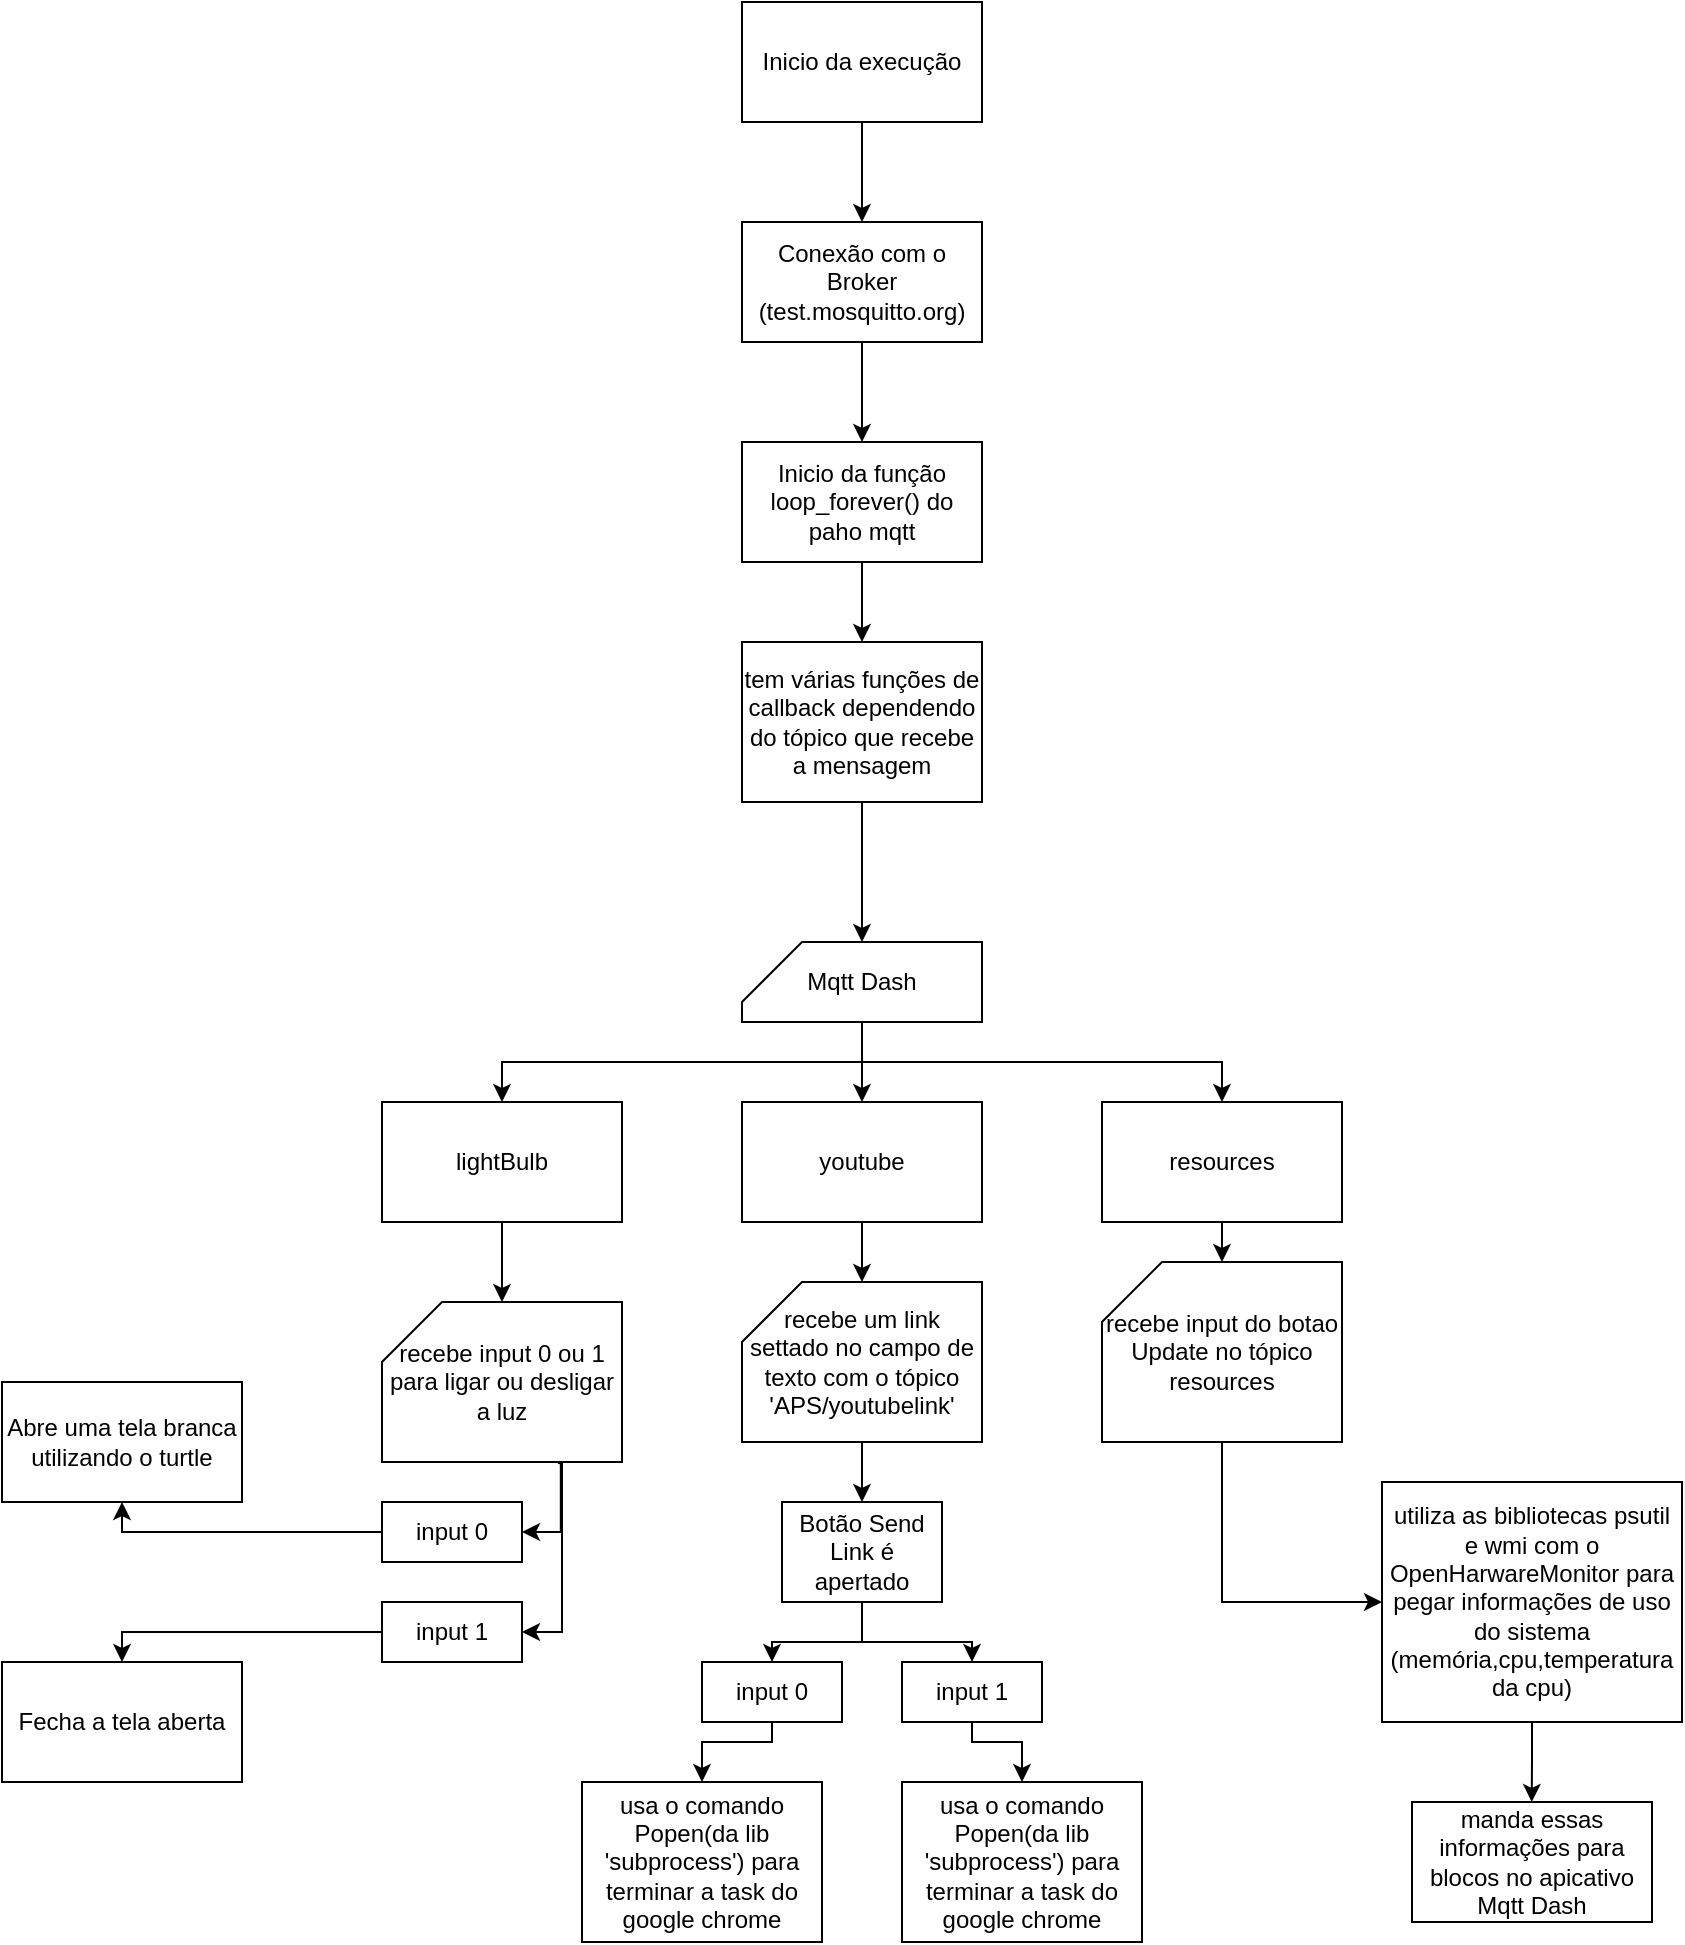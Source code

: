 <mxfile version="18.0.5" type="device"><diagram id="HLTwmTW7KIkRdoJWGmmc" name="Page-1"><mxGraphModel dx="1422" dy="762" grid="1" gridSize="10" guides="1" tooltips="1" connect="1" arrows="1" fold="1" page="1" pageScale="1" pageWidth="900" pageHeight="1600" math="0" shadow="0"><root><mxCell id="0"/><mxCell id="1" parent="0"/><mxCell id="8qLHhnftCTUOjdls5wk6-4" style="edgeStyle=orthogonalEdgeStyle;rounded=0;orthogonalLoop=1;jettySize=auto;html=1;exitX=0.5;exitY=1;exitDx=0;exitDy=0;entryX=0.5;entryY=0;entryDx=0;entryDy=0;" edge="1" parent="1" source="8qLHhnftCTUOjdls5wk6-1" target="8qLHhnftCTUOjdls5wk6-2"><mxGeometry relative="1" as="geometry"/></mxCell><mxCell id="8qLHhnftCTUOjdls5wk6-1" value="Inicio da execução" style="rounded=0;whiteSpace=wrap;html=1;" vertex="1" parent="1"><mxGeometry x="400" width="120" height="60" as="geometry"/></mxCell><mxCell id="8qLHhnftCTUOjdls5wk6-5" style="edgeStyle=orthogonalEdgeStyle;rounded=0;orthogonalLoop=1;jettySize=auto;html=1;exitX=0.5;exitY=1;exitDx=0;exitDy=0;entryX=0.5;entryY=0;entryDx=0;entryDy=0;" edge="1" parent="1" source="8qLHhnftCTUOjdls5wk6-2" target="8qLHhnftCTUOjdls5wk6-3"><mxGeometry relative="1" as="geometry"/></mxCell><mxCell id="8qLHhnftCTUOjdls5wk6-2" value="Conexão com o Broker&lt;br&gt;(test.mosquitto.org)" style="rounded=0;whiteSpace=wrap;html=1;" vertex="1" parent="1"><mxGeometry x="400" y="110" width="120" height="60" as="geometry"/></mxCell><mxCell id="8qLHhnftCTUOjdls5wk6-8" style="edgeStyle=orthogonalEdgeStyle;rounded=0;orthogonalLoop=1;jettySize=auto;html=1;exitX=0.5;exitY=1;exitDx=0;exitDy=0;entryX=0.5;entryY=0;entryDx=0;entryDy=0;" edge="1" parent="1" source="8qLHhnftCTUOjdls5wk6-3" target="8qLHhnftCTUOjdls5wk6-6"><mxGeometry relative="1" as="geometry"/></mxCell><mxCell id="8qLHhnftCTUOjdls5wk6-3" value="Inicio da função loop_forever() do paho mqtt" style="rounded=0;whiteSpace=wrap;html=1;" vertex="1" parent="1"><mxGeometry x="400" y="220" width="120" height="60" as="geometry"/></mxCell><mxCell id="8qLHhnftCTUOjdls5wk6-13" style="edgeStyle=orthogonalEdgeStyle;rounded=0;orthogonalLoop=1;jettySize=auto;html=1;exitX=0.5;exitY=1;exitDx=0;exitDy=0;entryX=0.5;entryY=0;entryDx=0;entryDy=0;entryPerimeter=0;" edge="1" parent="1" source="8qLHhnftCTUOjdls5wk6-6" target="8qLHhnftCTUOjdls5wk6-12"><mxGeometry relative="1" as="geometry"/></mxCell><mxCell id="8qLHhnftCTUOjdls5wk6-6" value="tem várias funções de callback dependendo do tópico que recebe a mensagem&lt;br&gt;" style="rounded=0;whiteSpace=wrap;html=1;" vertex="1" parent="1"><mxGeometry x="400" y="320" width="120" height="80" as="geometry"/></mxCell><mxCell id="8qLHhnftCTUOjdls5wk6-18" style="edgeStyle=orthogonalEdgeStyle;rounded=0;orthogonalLoop=1;jettySize=auto;html=1;exitX=0.5;exitY=1;exitDx=0;exitDy=0;exitPerimeter=0;entryX=0.5;entryY=0;entryDx=0;entryDy=0;" edge="1" parent="1" source="8qLHhnftCTUOjdls5wk6-12" target="8qLHhnftCTUOjdls5wk6-17"><mxGeometry relative="1" as="geometry"/></mxCell><mxCell id="8qLHhnftCTUOjdls5wk6-19" style="edgeStyle=orthogonalEdgeStyle;rounded=0;orthogonalLoop=1;jettySize=auto;html=1;exitX=0.5;exitY=1;exitDx=0;exitDy=0;exitPerimeter=0;entryX=0.5;entryY=0;entryDx=0;entryDy=0;" edge="1" parent="1" source="8qLHhnftCTUOjdls5wk6-12" target="8qLHhnftCTUOjdls5wk6-16"><mxGeometry relative="1" as="geometry"/></mxCell><mxCell id="8qLHhnftCTUOjdls5wk6-20" style="edgeStyle=orthogonalEdgeStyle;rounded=0;orthogonalLoop=1;jettySize=auto;html=1;exitX=0.5;exitY=1;exitDx=0;exitDy=0;exitPerimeter=0;entryX=0.5;entryY=0;entryDx=0;entryDy=0;" edge="1" parent="1" source="8qLHhnftCTUOjdls5wk6-12" target="8qLHhnftCTUOjdls5wk6-15"><mxGeometry relative="1" as="geometry"/></mxCell><mxCell id="8qLHhnftCTUOjdls5wk6-12" value="Mqtt Dash" style="shape=card;whiteSpace=wrap;html=1;" vertex="1" parent="1"><mxGeometry x="400" y="470" width="120" height="40" as="geometry"/></mxCell><mxCell id="8qLHhnftCTUOjdls5wk6-48" style="edgeStyle=orthogonalEdgeStyle;rounded=0;orthogonalLoop=1;jettySize=auto;html=1;exitX=0.5;exitY=1;exitDx=0;exitDy=0;entryX=0.5;entryY=0;entryDx=0;entryDy=0;entryPerimeter=0;" edge="1" parent="1" source="8qLHhnftCTUOjdls5wk6-15" target="8qLHhnftCTUOjdls5wk6-47"><mxGeometry relative="1" as="geometry"/></mxCell><mxCell id="8qLHhnftCTUOjdls5wk6-15" value="resources" style="rounded=0;whiteSpace=wrap;html=1;" vertex="1" parent="1"><mxGeometry x="580" y="550" width="120" height="60" as="geometry"/></mxCell><mxCell id="8qLHhnftCTUOjdls5wk6-32" style="edgeStyle=orthogonalEdgeStyle;rounded=0;orthogonalLoop=1;jettySize=auto;html=1;exitX=0.5;exitY=1;exitDx=0;exitDy=0;entryX=0.5;entryY=0;entryDx=0;entryDy=0;entryPerimeter=0;" edge="1" parent="1" source="8qLHhnftCTUOjdls5wk6-16" target="8qLHhnftCTUOjdls5wk6-31"><mxGeometry relative="1" as="geometry"/></mxCell><mxCell id="8qLHhnftCTUOjdls5wk6-16" value="youtube" style="rounded=0;whiteSpace=wrap;html=1;" vertex="1" parent="1"><mxGeometry x="400" y="550" width="120" height="60" as="geometry"/></mxCell><mxCell id="8qLHhnftCTUOjdls5wk6-22" style="edgeStyle=orthogonalEdgeStyle;rounded=0;orthogonalLoop=1;jettySize=auto;html=1;exitX=0.5;exitY=1;exitDx=0;exitDy=0;entryX=0.5;entryY=0;entryDx=0;entryDy=0;entryPerimeter=0;" edge="1" parent="1" source="8qLHhnftCTUOjdls5wk6-17" target="8qLHhnftCTUOjdls5wk6-21"><mxGeometry relative="1" as="geometry"/></mxCell><mxCell id="8qLHhnftCTUOjdls5wk6-17" value="lightBulb" style="rounded=0;whiteSpace=wrap;html=1;" vertex="1" parent="1"><mxGeometry x="220" y="550" width="120" height="60" as="geometry"/></mxCell><mxCell id="8qLHhnftCTUOjdls5wk6-25" style="edgeStyle=orthogonalEdgeStyle;rounded=0;orthogonalLoop=1;jettySize=auto;html=1;exitX=0.745;exitY=1.007;exitDx=0;exitDy=0;exitPerimeter=0;entryX=1;entryY=0.5;entryDx=0;entryDy=0;" edge="1" parent="1" source="8qLHhnftCTUOjdls5wk6-21" target="8qLHhnftCTUOjdls5wk6-24"><mxGeometry relative="1" as="geometry"><Array as="points"><mxPoint x="309" y="765"/></Array></mxGeometry></mxCell><mxCell id="8qLHhnftCTUOjdls5wk6-26" style="edgeStyle=orthogonalEdgeStyle;rounded=0;orthogonalLoop=1;jettySize=auto;html=1;exitX=0.733;exitY=1.007;exitDx=0;exitDy=0;exitPerimeter=0;entryX=1;entryY=0.5;entryDx=0;entryDy=0;" edge="1" parent="1" source="8qLHhnftCTUOjdls5wk6-21" target="8qLHhnftCTUOjdls5wk6-23"><mxGeometry relative="1" as="geometry"><Array as="points"><mxPoint x="310" y="731"/><mxPoint x="310" y="815"/></Array></mxGeometry></mxCell><mxCell id="8qLHhnftCTUOjdls5wk6-21" value="recebe input 0 ou 1 para ligar ou desligar a luz" style="shape=card;whiteSpace=wrap;html=1;" vertex="1" parent="1"><mxGeometry x="220" y="650" width="120" height="80" as="geometry"/></mxCell><mxCell id="8qLHhnftCTUOjdls5wk6-30" style="edgeStyle=orthogonalEdgeStyle;rounded=0;orthogonalLoop=1;jettySize=auto;html=1;exitX=0;exitY=0.5;exitDx=0;exitDy=0;entryX=0.5;entryY=0;entryDx=0;entryDy=0;" edge="1" parent="1" source="8qLHhnftCTUOjdls5wk6-23" target="8qLHhnftCTUOjdls5wk6-28"><mxGeometry relative="1" as="geometry"><Array as="points"><mxPoint x="90" y="815"/></Array></mxGeometry></mxCell><mxCell id="8qLHhnftCTUOjdls5wk6-23" value="input 1" style="rounded=0;whiteSpace=wrap;html=1;" vertex="1" parent="1"><mxGeometry x="220" y="800" width="70" height="30" as="geometry"/></mxCell><mxCell id="8qLHhnftCTUOjdls5wk6-29" style="edgeStyle=orthogonalEdgeStyle;rounded=0;orthogonalLoop=1;jettySize=auto;html=1;exitX=0;exitY=0.5;exitDx=0;exitDy=0;entryX=0.5;entryY=1;entryDx=0;entryDy=0;" edge="1" parent="1" source="8qLHhnftCTUOjdls5wk6-24" target="8qLHhnftCTUOjdls5wk6-27"><mxGeometry relative="1" as="geometry"><Array as="points"><mxPoint x="90" y="765"/></Array></mxGeometry></mxCell><mxCell id="8qLHhnftCTUOjdls5wk6-24" value="input 0" style="rounded=0;whiteSpace=wrap;html=1;" vertex="1" parent="1"><mxGeometry x="220" y="750" width="70" height="30" as="geometry"/></mxCell><mxCell id="8qLHhnftCTUOjdls5wk6-27" value="Abre uma tela branca utilizando o turtle" style="rounded=0;whiteSpace=wrap;html=1;" vertex="1" parent="1"><mxGeometry x="30" y="690" width="120" height="60" as="geometry"/></mxCell><mxCell id="8qLHhnftCTUOjdls5wk6-28" value="Fecha a tela aberta" style="rounded=0;whiteSpace=wrap;html=1;" vertex="1" parent="1"><mxGeometry x="30" y="830" width="120" height="60" as="geometry"/></mxCell><mxCell id="8qLHhnftCTUOjdls5wk6-46" style="edgeStyle=orthogonalEdgeStyle;rounded=0;orthogonalLoop=1;jettySize=auto;html=1;exitX=0.5;exitY=1;exitDx=0;exitDy=0;exitPerimeter=0;entryX=0.5;entryY=0;entryDx=0;entryDy=0;" edge="1" parent="1" source="8qLHhnftCTUOjdls5wk6-31" target="8qLHhnftCTUOjdls5wk6-39"><mxGeometry relative="1" as="geometry"/></mxCell><mxCell id="8qLHhnftCTUOjdls5wk6-31" value="recebe um link settado no campo de texto com o tópico 'APS/youtubelink'" style="shape=card;whiteSpace=wrap;html=1;" vertex="1" parent="1"><mxGeometry x="400" y="640" width="120" height="80" as="geometry"/></mxCell><mxCell id="8qLHhnftCTUOjdls5wk6-45" style="edgeStyle=orthogonalEdgeStyle;rounded=0;orthogonalLoop=1;jettySize=auto;html=1;exitX=0.5;exitY=1;exitDx=0;exitDy=0;entryX=0.5;entryY=0;entryDx=0;entryDy=0;" edge="1" parent="1" source="8qLHhnftCTUOjdls5wk6-37" target="8qLHhnftCTUOjdls5wk6-44"><mxGeometry relative="1" as="geometry"><Array as="points"><mxPoint x="515" y="870"/><mxPoint x="540" y="870"/></Array></mxGeometry></mxCell><mxCell id="8qLHhnftCTUOjdls5wk6-37" value="input 1" style="rounded=0;whiteSpace=wrap;html=1;" vertex="1" parent="1"><mxGeometry x="480" y="830" width="70" height="30" as="geometry"/></mxCell><mxCell id="8qLHhnftCTUOjdls5wk6-43" style="edgeStyle=orthogonalEdgeStyle;rounded=0;orthogonalLoop=1;jettySize=auto;html=1;exitX=0.5;exitY=1;exitDx=0;exitDy=0;entryX=0.5;entryY=0;entryDx=0;entryDy=0;" edge="1" parent="1" source="8qLHhnftCTUOjdls5wk6-38" target="8qLHhnftCTUOjdls5wk6-42"><mxGeometry relative="1" as="geometry"><Array as="points"><mxPoint x="415" y="870"/><mxPoint x="380" y="870"/></Array></mxGeometry></mxCell><mxCell id="8qLHhnftCTUOjdls5wk6-38" value="input 0" style="rounded=0;whiteSpace=wrap;html=1;" vertex="1" parent="1"><mxGeometry x="380" y="830" width="70" height="30" as="geometry"/></mxCell><mxCell id="8qLHhnftCTUOjdls5wk6-40" style="edgeStyle=orthogonalEdgeStyle;rounded=0;orthogonalLoop=1;jettySize=auto;html=1;exitX=0.5;exitY=1;exitDx=0;exitDy=0;entryX=0.5;entryY=0;entryDx=0;entryDy=0;" edge="1" parent="1" source="8qLHhnftCTUOjdls5wk6-39" target="8qLHhnftCTUOjdls5wk6-38"><mxGeometry relative="1" as="geometry"/></mxCell><mxCell id="8qLHhnftCTUOjdls5wk6-41" style="edgeStyle=orthogonalEdgeStyle;rounded=0;orthogonalLoop=1;jettySize=auto;html=1;exitX=0.5;exitY=1;exitDx=0;exitDy=0;entryX=0.5;entryY=0;entryDx=0;entryDy=0;" edge="1" parent="1" source="8qLHhnftCTUOjdls5wk6-39" target="8qLHhnftCTUOjdls5wk6-37"><mxGeometry relative="1" as="geometry"><Array as="points"><mxPoint x="460" y="820"/><mxPoint x="515" y="820"/></Array></mxGeometry></mxCell><mxCell id="8qLHhnftCTUOjdls5wk6-39" value="Botão Send Link é apertado" style="rounded=0;whiteSpace=wrap;html=1;" vertex="1" parent="1"><mxGeometry x="420" y="750" width="80" height="50" as="geometry"/></mxCell><mxCell id="8qLHhnftCTUOjdls5wk6-42" value="usa o comando Popen(da lib 'subprocess') para terminar a task do google chrome" style="rounded=0;whiteSpace=wrap;html=1;" vertex="1" parent="1"><mxGeometry x="320" y="890" width="120" height="80" as="geometry"/></mxCell><mxCell id="8qLHhnftCTUOjdls5wk6-44" value="usa o comando Popen(da lib 'subprocess') para terminar a task do google chrome" style="rounded=0;whiteSpace=wrap;html=1;" vertex="1" parent="1"><mxGeometry x="480" y="890" width="120" height="80" as="geometry"/></mxCell><mxCell id="8qLHhnftCTUOjdls5wk6-50" style="edgeStyle=orthogonalEdgeStyle;rounded=0;orthogonalLoop=1;jettySize=auto;html=1;exitX=0.5;exitY=1;exitDx=0;exitDy=0;exitPerimeter=0;entryX=0;entryY=0.5;entryDx=0;entryDy=0;" edge="1" parent="1" source="8qLHhnftCTUOjdls5wk6-47" target="8qLHhnftCTUOjdls5wk6-49"><mxGeometry relative="1" as="geometry"/></mxCell><mxCell id="8qLHhnftCTUOjdls5wk6-47" value="recebe input do botao Update no tópico resources" style="shape=card;whiteSpace=wrap;html=1;" vertex="1" parent="1"><mxGeometry x="580" y="630" width="120" height="90" as="geometry"/></mxCell><mxCell id="8qLHhnftCTUOjdls5wk6-51" style="edgeStyle=orthogonalEdgeStyle;rounded=0;orthogonalLoop=1;jettySize=auto;html=1;exitX=0.5;exitY=1;exitDx=0;exitDy=0;" edge="1" parent="1" source="8qLHhnftCTUOjdls5wk6-49"><mxGeometry relative="1" as="geometry"><mxPoint x="794.862" y="900" as="targetPoint"/></mxGeometry></mxCell><mxCell id="8qLHhnftCTUOjdls5wk6-49" value="utiliza as bibliotecas psutil e wmi com o OpenHarwareMonitor para pegar informações de uso do sistema (memória,cpu,temperatura da cpu)" style="rounded=0;whiteSpace=wrap;html=1;" vertex="1" parent="1"><mxGeometry x="720" y="740" width="150" height="120" as="geometry"/></mxCell><mxCell id="8qLHhnftCTUOjdls5wk6-52" value="manda essas informações para blocos no apicativo Mqtt Dash" style="rounded=0;whiteSpace=wrap;html=1;" vertex="1" parent="1"><mxGeometry x="735" y="900" width="120" height="60" as="geometry"/></mxCell></root></mxGraphModel></diagram></mxfile>